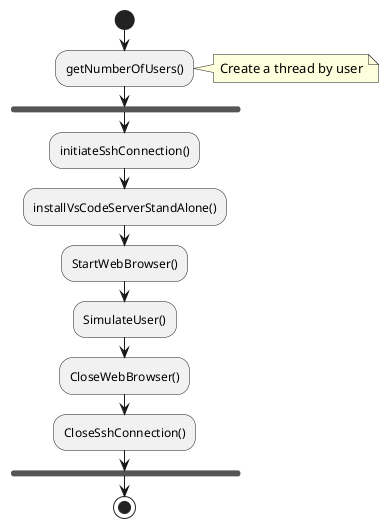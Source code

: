 @startuml Acitvity

start

:getNumberOfUsers();

note right
  Create a thread by user
end note

fork
  :initiateSshConnection();
  :installVsCodeServerStandAlone();
  :StartWebBrowser();
  :SimulateUser();
  :CloseWebBrowser();
  :CloseSshConnection();
end fork

stop

@enduml
